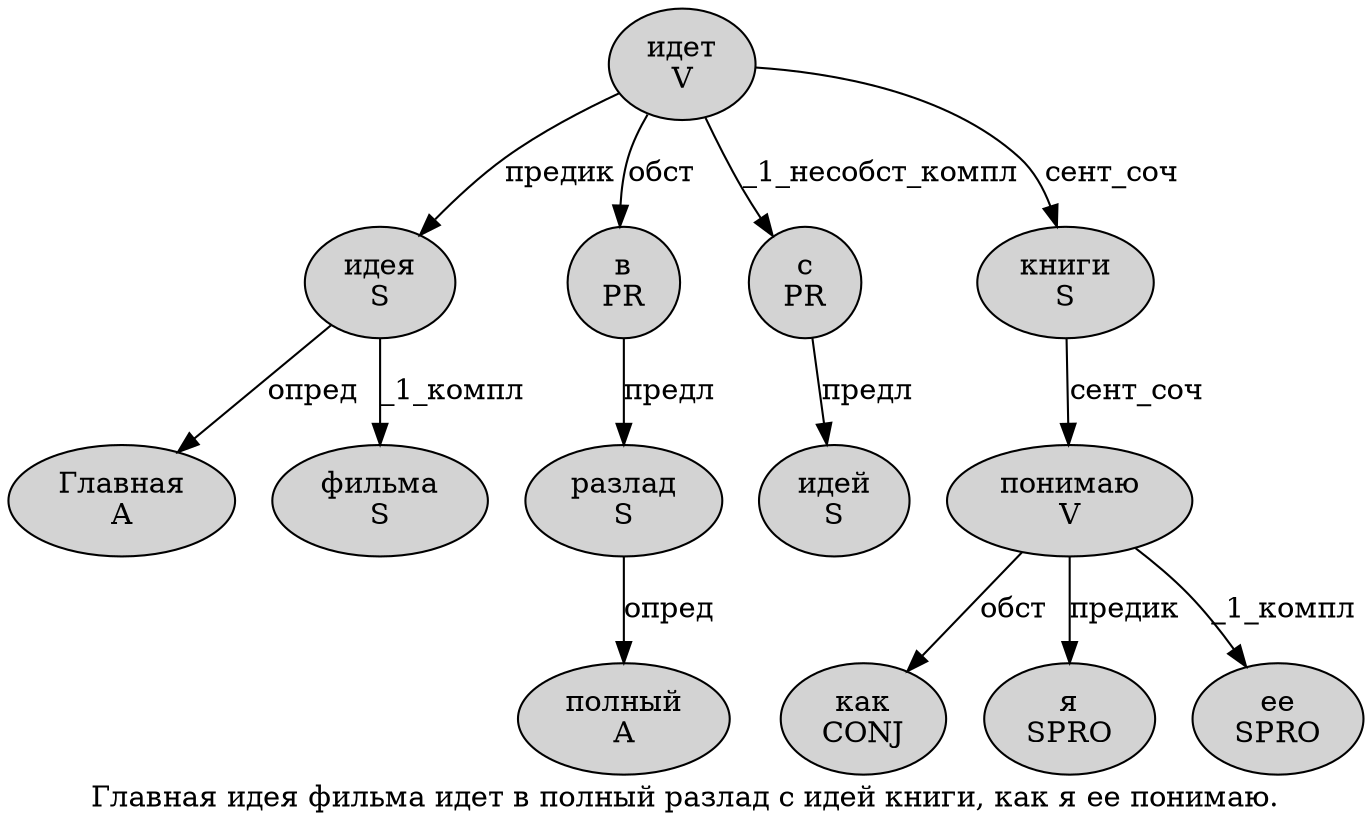 digraph SENTENCE_3813 {
	graph [label="Главная идея фильма идет в полный разлад с идей книги, как я ее понимаю."]
	node [style=filled]
		0 [label="Главная
A" color="" fillcolor=lightgray penwidth=1 shape=ellipse]
		1 [label="идея
S" color="" fillcolor=lightgray penwidth=1 shape=ellipse]
		2 [label="фильма
S" color="" fillcolor=lightgray penwidth=1 shape=ellipse]
		3 [label="идет
V" color="" fillcolor=lightgray penwidth=1 shape=ellipse]
		4 [label="в
PR" color="" fillcolor=lightgray penwidth=1 shape=ellipse]
		5 [label="полный
A" color="" fillcolor=lightgray penwidth=1 shape=ellipse]
		6 [label="разлад
S" color="" fillcolor=lightgray penwidth=1 shape=ellipse]
		7 [label="с
PR" color="" fillcolor=lightgray penwidth=1 shape=ellipse]
		8 [label="идей
S" color="" fillcolor=lightgray penwidth=1 shape=ellipse]
		9 [label="книги
S" color="" fillcolor=lightgray penwidth=1 shape=ellipse]
		11 [label="как
CONJ" color="" fillcolor=lightgray penwidth=1 shape=ellipse]
		12 [label="я
SPRO" color="" fillcolor=lightgray penwidth=1 shape=ellipse]
		13 [label="ее
SPRO" color="" fillcolor=lightgray penwidth=1 shape=ellipse]
		14 [label="понимаю
V" color="" fillcolor=lightgray penwidth=1 shape=ellipse]
			14 -> 11 [label="обст"]
			14 -> 12 [label="предик"]
			14 -> 13 [label="_1_компл"]
			6 -> 5 [label="опред"]
			9 -> 14 [label="сент_соч"]
			7 -> 8 [label="предл"]
			3 -> 1 [label="предик"]
			3 -> 4 [label="обст"]
			3 -> 7 [label="_1_несобст_компл"]
			3 -> 9 [label="сент_соч"]
			4 -> 6 [label="предл"]
			1 -> 0 [label="опред"]
			1 -> 2 [label="_1_компл"]
}